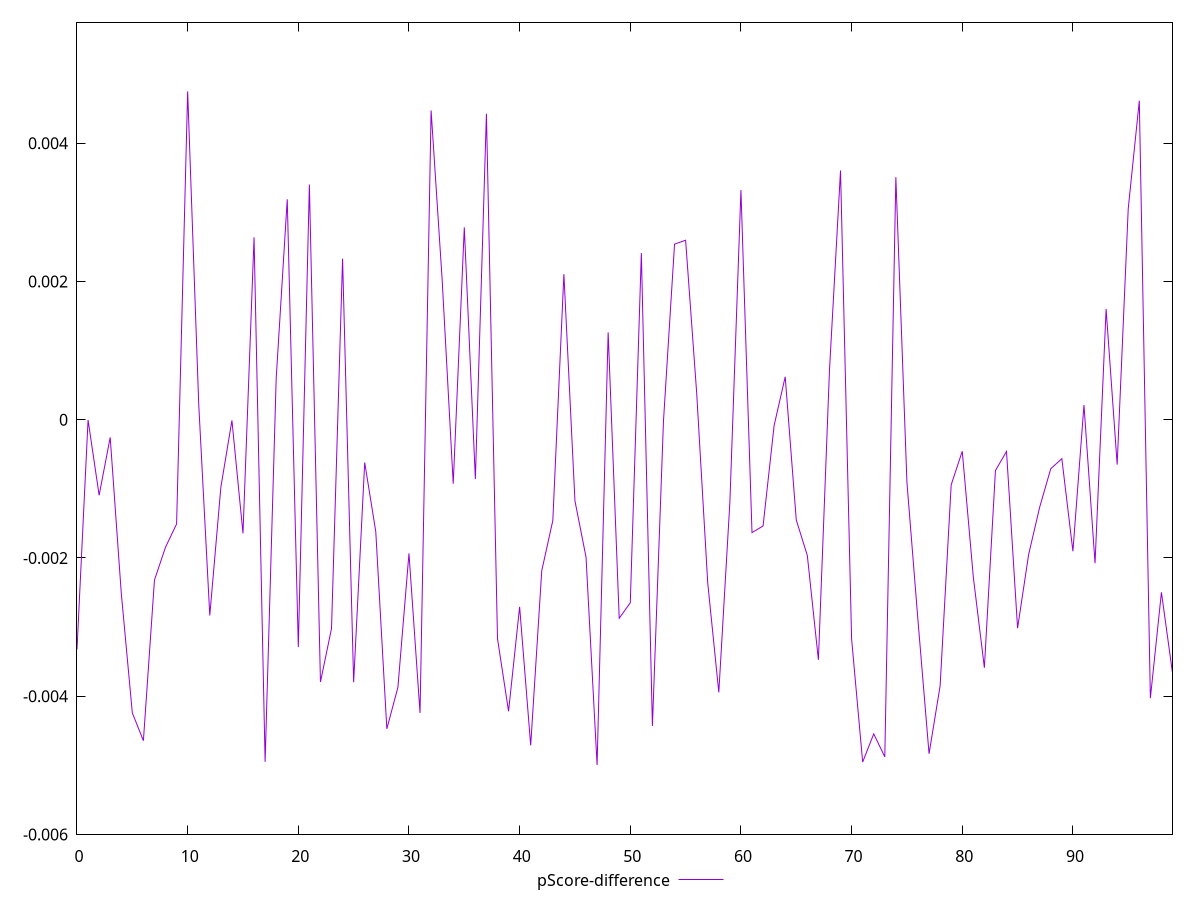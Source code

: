 reset

$pScoreDifference <<EOF
0 -0.003320790279469632
1 -0.000004320393617085472
2 -0.001092999092656699
3 -0.0002552094913877978
4 -0.0025076256317407286
5 -0.00424215510371978
6 -0.004643697969462901
7 -0.0023203695258524615
8 -0.001843890855781627
9 -0.001508635767015154
10 0.004749683780283787
11 0.00022656218379496496
12 -0.0028322085245868767
13 -0.000977544960698573
14 -0.000009967037807478984
15 -0.0016445453158874246
16 0.002638582722297056
17 -0.004949988286301499
18 0.0005924864090957604
19 0.003188653250337181
20 -0.003289951972625771
21 0.0034026102780733702
22 -0.0037950034786639053
23 -0.0030205553971091037
24 0.0023305196851691745
25 -0.0037980651705670776
26 -0.0006196704705673239
27 -0.0016184740694379363
28 -0.004472786435588572
29 -0.003873015091727494
30 -0.0019337471846510579
31 -0.004242432106856098
32 0.00447363157101438
33 0.002021228385865881
34 -0.0009260114209251324
35 0.002783275911031835
36 -0.0008581189312285575
37 0.00442773856648343
38 -0.0031672772903302837
39 -0.0042179953260636505
40 -0.0027077046357378842
41 -0.004711841633774083
42 -0.002184947634800649
43 -0.0014580399232589358
44 0.002106792479035946
45 -0.0011748886577884754
46 -0.00198741279718595
47 -0.004995750793513831
48 0.0012638527877962824
49 -0.0028723849419449166
50 -0.0026484476033608595
51 0.002411276979772503
52 -0.0044307718257204365
53 -0.000019093802504754898
54 0.0025403211620824706
55 0.002596697757906552
56 0.00038687173902818284
57 -0.0023633585701902105
58 -0.003944533218611157
59 -0.0011947539637956472
60 0.0033219135171905223
61 -0.001633183352218126
62 -0.0015368473032157381
63 -0.00008240966227152091
64 0.0006205222311342906
65 -0.0014506143101655766
66 -0.0019652520674737772
67 -0.003474481777010041
68 0.0007123310035396235
69 0.003605769731659103
70 -0.003169067616225818
71 -0.004953172205107992
72 -0.004545207864233181
73 -0.0048773865578949915
74 0.0035088753688308216
75 -0.0009046831614752393
76 -0.002906043464337371
77 -0.004832868594319806
78 -0.0038513066788949946
79 -0.0009427344870427401
80 -0.0004564253641540783
81 -0.002276715603327484
82 -0.003587430373097944
83 -0.0007357089958308083
84 -0.000459688209731135
85 -0.0030154804273386238
86 -0.0019496288715362131
87 -0.0012631865662291464
88 -0.0007088117752131473
89 -0.0005638697452619024
90 -0.0019034858463511939
91 0.00021260109028009566
92 -0.0020766832974578597
93 0.0016019169388289956
94 -0.0006487016003310364
95 0.0030547406414415668
96 0.004614346950312653
97 -0.004028540881625631
98 -0.0024977771338916543
99 -0.0036641071372147116
EOF

set key outside below
set xrange [0:99]
set yrange [-0.005995750793513831:0.005749683780283787]
set trange [-0.005995750793513831:0.005749683780283787]
set terminal svg size 640, 500 enhanced background rgb 'white'
set output "reports/report_00033_2021-03-01T14-23-16.841Z/interactive/samples/astro-inner/pScore-difference/values.svg"

plot $pScoreDifference title "pScore-difference" with line

reset
